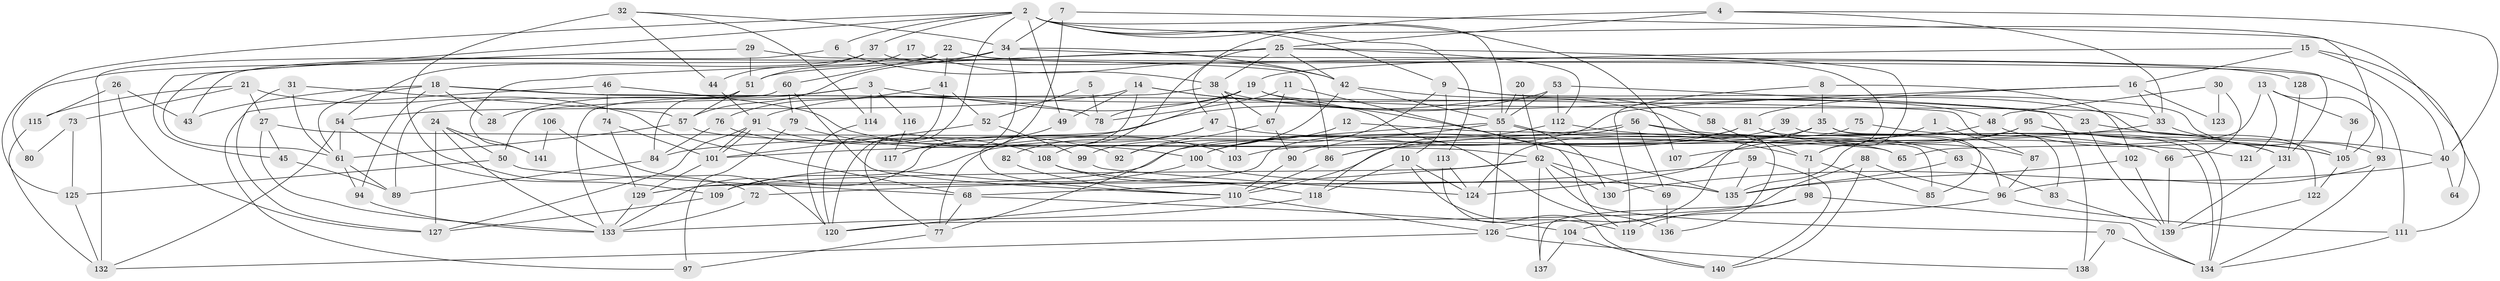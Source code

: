 // coarse degree distribution, {2: 0.10204081632653061, 12: 0.04081632653061224, 11: 0.01020408163265306, 4: 0.25510204081632654, 3: 0.23469387755102042, 8: 0.061224489795918366, 5: 0.1326530612244898, 6: 0.07142857142857142, 9: 0.02040816326530612, 7: 0.07142857142857142}
// Generated by graph-tools (version 1.1) at 2025/52/02/27/25 19:52:04]
// undirected, 141 vertices, 282 edges
graph export_dot {
graph [start="1"]
  node [color=gray90,style=filled];
  1;
  2;
  3;
  4;
  5;
  6;
  7;
  8;
  9;
  10;
  11;
  12;
  13;
  14;
  15;
  16;
  17;
  18;
  19;
  20;
  21;
  22;
  23;
  24;
  25;
  26;
  27;
  28;
  29;
  30;
  31;
  32;
  33;
  34;
  35;
  36;
  37;
  38;
  39;
  40;
  41;
  42;
  43;
  44;
  45;
  46;
  47;
  48;
  49;
  50;
  51;
  52;
  53;
  54;
  55;
  56;
  57;
  58;
  59;
  60;
  61;
  62;
  63;
  64;
  65;
  66;
  67;
  68;
  69;
  70;
  71;
  72;
  73;
  74;
  75;
  76;
  77;
  78;
  79;
  80;
  81;
  82;
  83;
  84;
  85;
  86;
  87;
  88;
  89;
  90;
  91;
  92;
  93;
  94;
  95;
  96;
  97;
  98;
  99;
  100;
  101;
  102;
  103;
  104;
  105;
  106;
  107;
  108;
  109;
  110;
  111;
  112;
  113;
  114;
  115;
  116;
  117;
  118;
  119;
  120;
  121;
  122;
  123;
  124;
  125;
  126;
  127;
  128;
  129;
  130;
  131;
  132;
  133;
  134;
  135;
  136;
  137;
  138;
  139;
  140;
  141;
  1 -- 87;
  1 -- 135;
  2 -- 55;
  2 -- 37;
  2 -- 6;
  2 -- 9;
  2 -- 45;
  2 -- 49;
  2 -- 64;
  2 -- 107;
  2 -- 113;
  2 -- 120;
  2 -- 125;
  3 -- 133;
  3 -- 114;
  3 -- 23;
  3 -- 28;
  3 -- 116;
  4 -- 108;
  4 -- 33;
  4 -- 25;
  4 -- 40;
  5 -- 78;
  5 -- 52;
  6 -- 38;
  6 -- 43;
  7 -- 34;
  7 -- 105;
  7 -- 117;
  8 -- 119;
  8 -- 35;
  8 -- 102;
  9 -- 48;
  9 -- 10;
  9 -- 77;
  9 -- 93;
  10 -- 118;
  10 -- 119;
  10 -- 124;
  11 -- 78;
  11 -- 67;
  11 -- 119;
  12 -- 92;
  12 -- 85;
  13 -- 65;
  13 -- 93;
  13 -- 36;
  13 -- 121;
  14 -- 54;
  14 -- 110;
  14 -- 49;
  14 -- 135;
  14 -- 136;
  15 -- 40;
  15 -- 19;
  15 -- 16;
  15 -- 111;
  16 -- 100;
  16 -- 33;
  16 -- 81;
  16 -- 123;
  17 -- 42;
  17 -- 51;
  18 -- 43;
  18 -- 61;
  18 -- 28;
  18 -- 78;
  18 -- 83;
  18 -- 94;
  19 -- 136;
  19 -- 77;
  19 -- 33;
  19 -- 78;
  19 -- 91;
  20 -- 62;
  20 -- 55;
  21 -- 27;
  21 -- 68;
  21 -- 73;
  21 -- 115;
  22 -- 132;
  22 -- 41;
  22 -- 60;
  22 -- 111;
  22 -- 128;
  23 -- 139;
  23 -- 40;
  24 -- 127;
  24 -- 50;
  24 -- 133;
  24 -- 141;
  25 -- 42;
  25 -- 38;
  25 -- 47;
  25 -- 51;
  25 -- 71;
  25 -- 112;
  25 -- 141;
  26 -- 115;
  26 -- 127;
  26 -- 43;
  27 -- 133;
  27 -- 45;
  27 -- 65;
  29 -- 61;
  29 -- 51;
  29 -- 86;
  30 -- 66;
  30 -- 48;
  30 -- 123;
  31 -- 61;
  31 -- 127;
  31 -- 57;
  32 -- 34;
  32 -- 72;
  32 -- 44;
  32 -- 114;
  33 -- 105;
  33 -- 107;
  34 -- 77;
  34 -- 57;
  34 -- 42;
  34 -- 80;
  34 -- 131;
  35 -- 126;
  35 -- 86;
  35 -- 85;
  35 -- 134;
  36 -- 105;
  37 -- 44;
  37 -- 71;
  37 -- 54;
  38 -- 103;
  38 -- 50;
  38 -- 67;
  38 -- 122;
  39 -- 86;
  39 -- 134;
  40 -- 64;
  40 -- 130;
  41 -- 52;
  41 -- 120;
  41 -- 76;
  42 -- 55;
  42 -- 58;
  42 -- 99;
  44 -- 91;
  45 -- 89;
  46 -- 97;
  46 -- 74;
  46 -- 103;
  47 -- 109;
  47 -- 65;
  47 -- 82;
  48 -- 105;
  48 -- 84;
  49 -- 117;
  50 -- 125;
  50 -- 68;
  51 -- 57;
  51 -- 84;
  52 -- 99;
  52 -- 101;
  53 -- 112;
  53 -- 133;
  53 -- 55;
  53 -- 138;
  54 -- 61;
  54 -- 109;
  54 -- 132;
  55 -- 100;
  55 -- 66;
  55 -- 126;
  55 -- 129;
  55 -- 130;
  56 -- 71;
  56 -- 101;
  56 -- 63;
  56 -- 69;
  56 -- 129;
  57 -- 62;
  57 -- 61;
  58 -- 71;
  59 -- 135;
  59 -- 140;
  59 -- 72;
  60 -- 110;
  60 -- 79;
  60 -- 89;
  61 -- 94;
  61 -- 89;
  62 -- 130;
  62 -- 137;
  62 -- 68;
  62 -- 69;
  62 -- 70;
  62 -- 109;
  63 -- 135;
  63 -- 83;
  66 -- 139;
  67 -- 90;
  67 -- 92;
  68 -- 77;
  68 -- 104;
  69 -- 136;
  70 -- 134;
  70 -- 138;
  71 -- 98;
  71 -- 85;
  72 -- 133;
  73 -- 125;
  73 -- 80;
  74 -- 129;
  74 -- 101;
  75 -- 124;
  75 -- 131;
  76 -- 84;
  76 -- 108;
  77 -- 97;
  79 -- 100;
  79 -- 97;
  81 -- 96;
  81 -- 87;
  81 -- 90;
  81 -- 103;
  82 -- 110;
  83 -- 139;
  84 -- 89;
  86 -- 110;
  87 -- 96;
  88 -- 120;
  88 -- 96;
  88 -- 140;
  90 -- 110;
  91 -- 101;
  91 -- 101;
  91 -- 92;
  91 -- 127;
  93 -- 134;
  93 -- 96;
  94 -- 133;
  95 -- 124;
  95 -- 131;
  95 -- 105;
  95 -- 110;
  96 -- 111;
  96 -- 104;
  98 -- 119;
  98 -- 134;
  98 -- 137;
  99 -- 124;
  100 -- 135;
  100 -- 109;
  101 -- 129;
  102 -- 139;
  102 -- 135;
  104 -- 137;
  104 -- 140;
  105 -- 122;
  106 -- 120;
  106 -- 141;
  108 -- 135;
  108 -- 118;
  109 -- 127;
  110 -- 126;
  110 -- 120;
  111 -- 134;
  112 -- 118;
  112 -- 121;
  113 -- 140;
  113 -- 124;
  114 -- 120;
  115 -- 132;
  116 -- 117;
  118 -- 133;
  122 -- 139;
  125 -- 132;
  126 -- 138;
  126 -- 132;
  128 -- 131;
  129 -- 133;
  131 -- 139;
}
